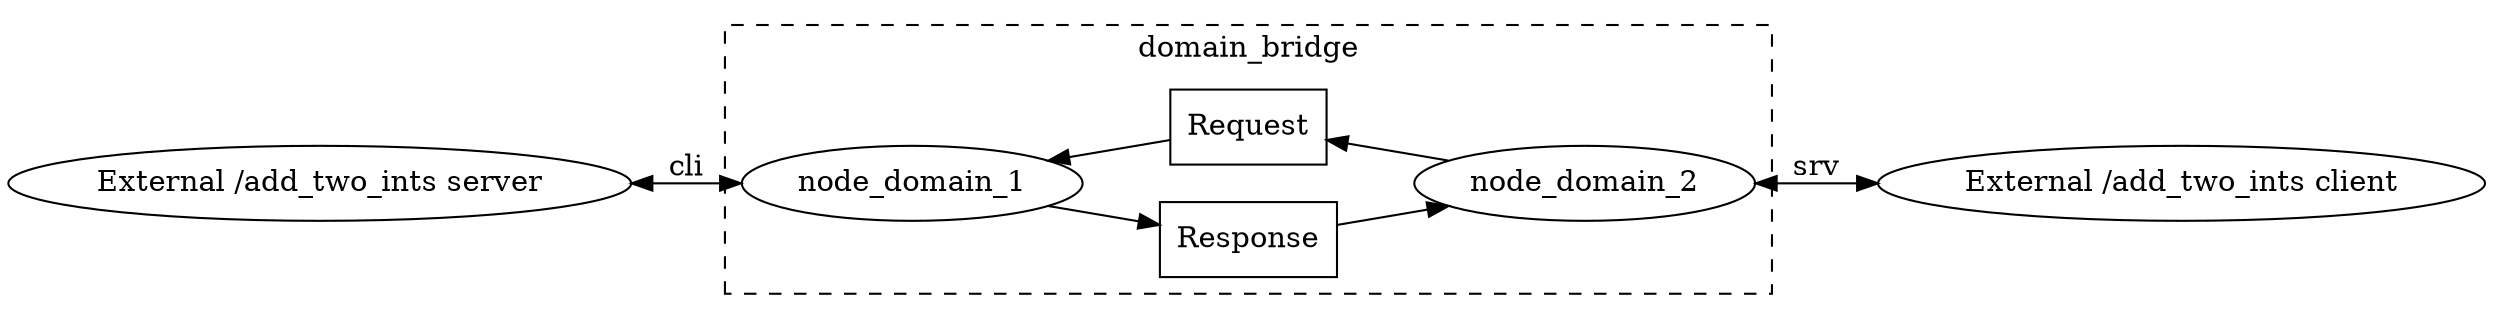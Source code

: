 digraph {
    rankdir="LR";
    service_in -> node_domain_1 [dir="both"] [label="cli"]
    node_domain_1 -> rep_1_to_2
    rep_1_to_2 -> node_domain_2
    node_domain_2 -> req_2_to_1
    req_2_to_1 -> node_domain_1
    node_domain_2 -> service_out [dir="both"] [label="srv"]

    subgraph cluster_domain_bridge {
        node_domain_1 [shape=oval, color="#000000"];
        node_domain_2 [shape=oval, color="#000000"];
        rep_1_to_2 [shape=box, color="#000000", label="Response"];
        req_2_to_1 [shape=box, color="#000000", label="Request"];
        {rank = same; rep_1_to_2; req_2_to_1}
        label="domain_bridge";
        graph[style=dashed];
    }
      
    service_in [shape=oval, color="#000000", label="External /add_two_ints server"]
    service_out [shape=oval, color="#000000", label="External /add_two_ints client"];
}
